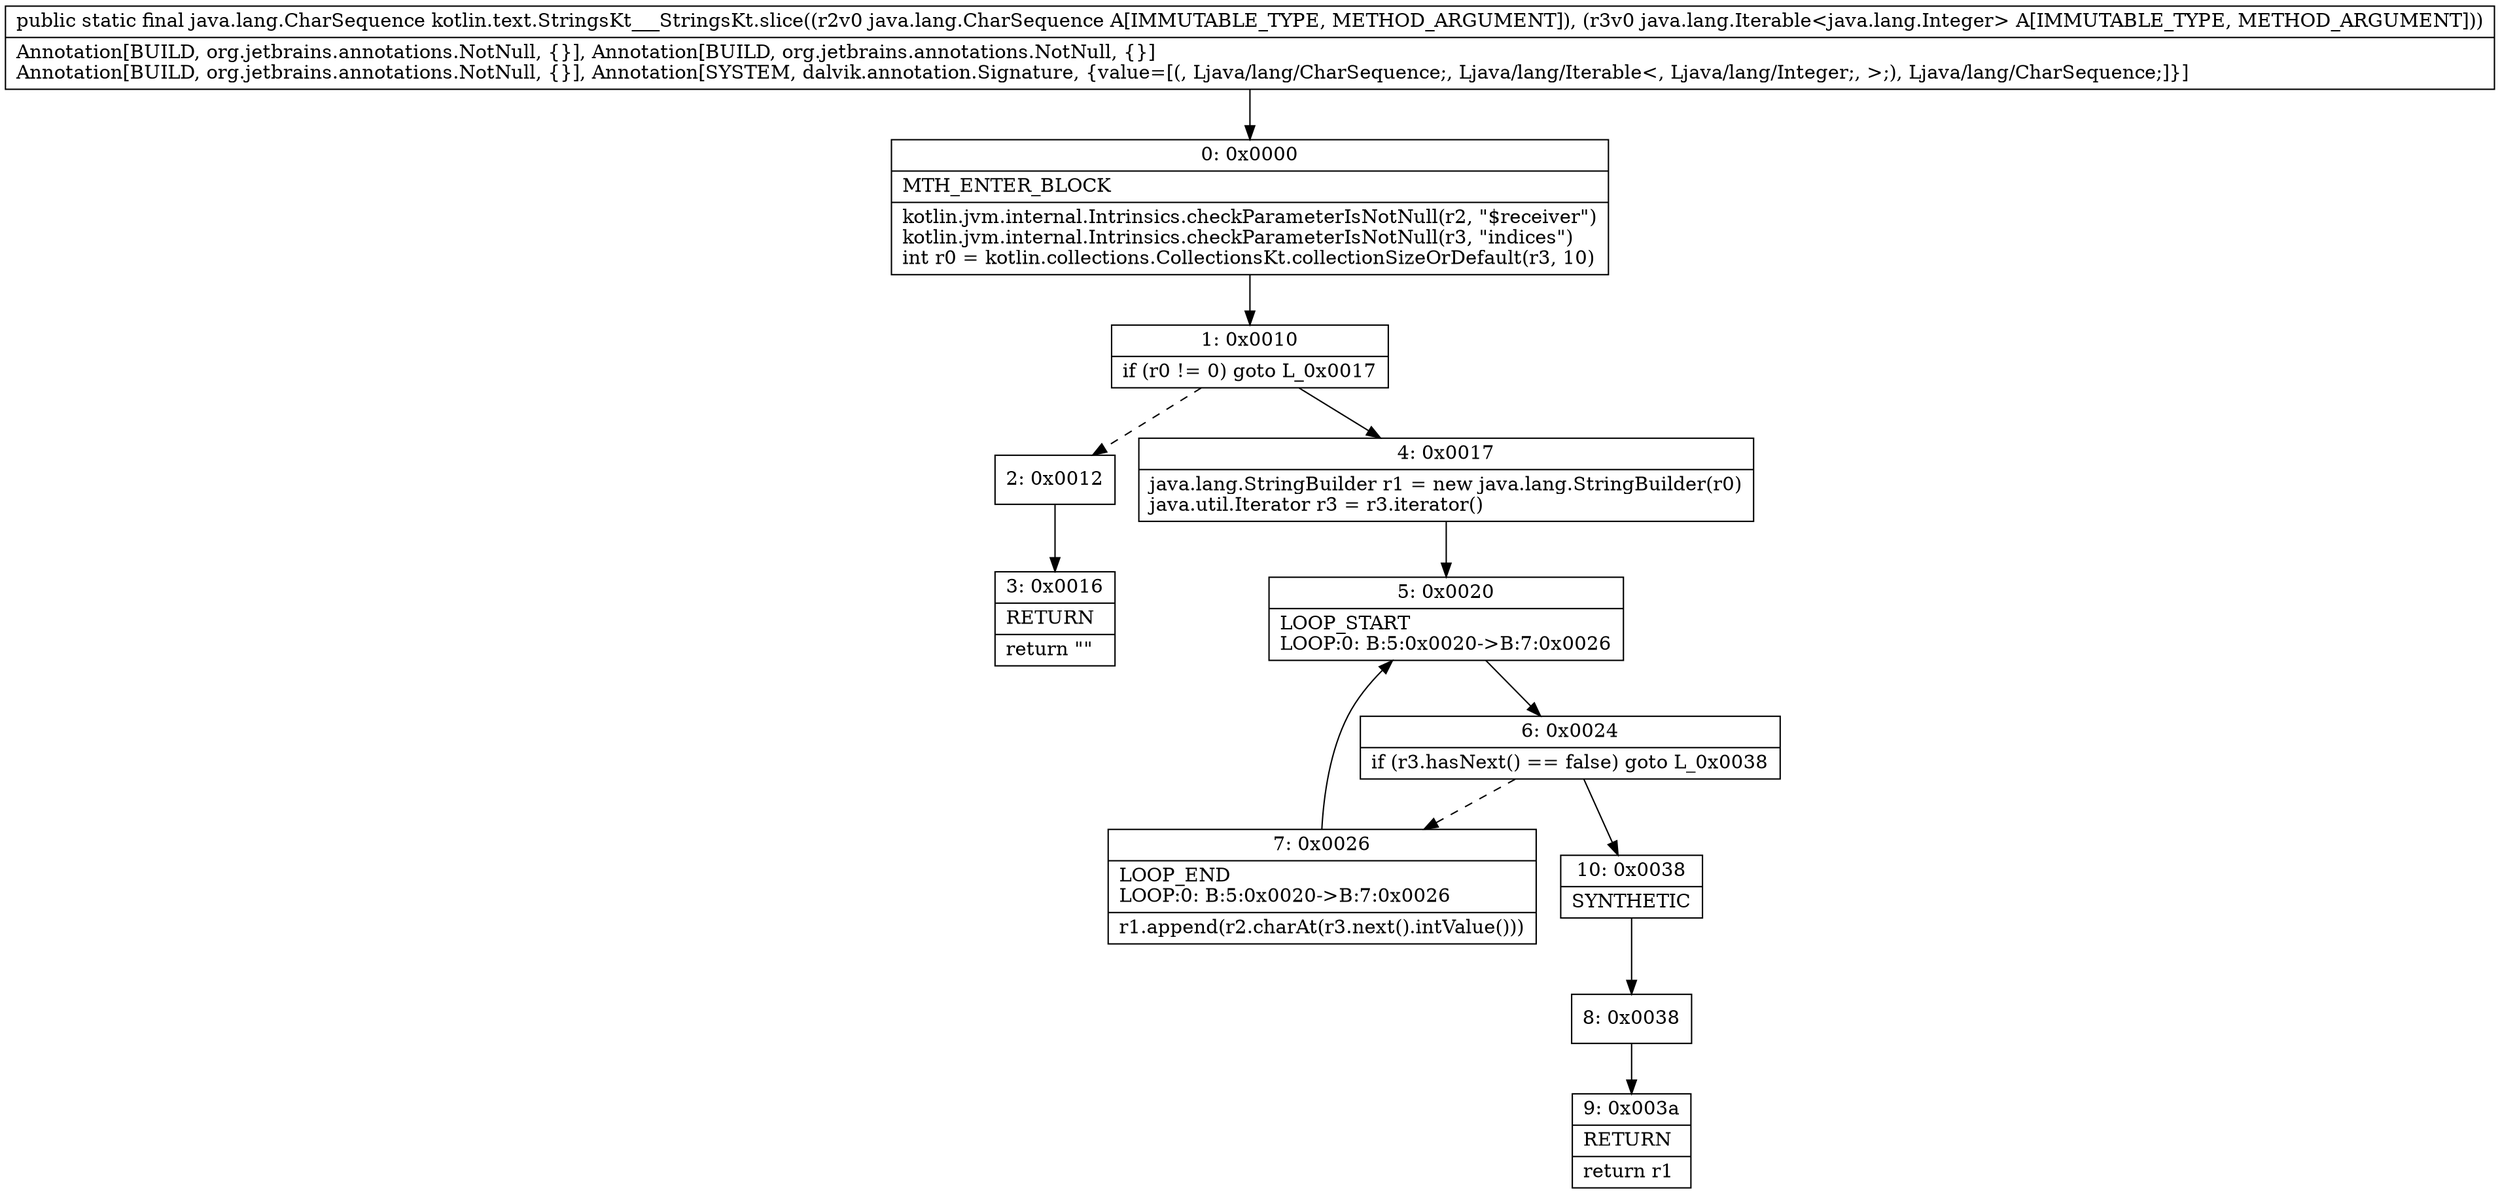 digraph "CFG forkotlin.text.StringsKt___StringsKt.slice(Ljava\/lang\/CharSequence;Ljava\/lang\/Iterable;)Ljava\/lang\/CharSequence;" {
Node_0 [shape=record,label="{0\:\ 0x0000|MTH_ENTER_BLOCK\l|kotlin.jvm.internal.Intrinsics.checkParameterIsNotNull(r2, \"$receiver\")\lkotlin.jvm.internal.Intrinsics.checkParameterIsNotNull(r3, \"indices\")\lint r0 = kotlin.collections.CollectionsKt.collectionSizeOrDefault(r3, 10)\l}"];
Node_1 [shape=record,label="{1\:\ 0x0010|if (r0 != 0) goto L_0x0017\l}"];
Node_2 [shape=record,label="{2\:\ 0x0012}"];
Node_3 [shape=record,label="{3\:\ 0x0016|RETURN\l|return \"\"\l}"];
Node_4 [shape=record,label="{4\:\ 0x0017|java.lang.StringBuilder r1 = new java.lang.StringBuilder(r0)\ljava.util.Iterator r3 = r3.iterator()\l}"];
Node_5 [shape=record,label="{5\:\ 0x0020|LOOP_START\lLOOP:0: B:5:0x0020\-\>B:7:0x0026\l}"];
Node_6 [shape=record,label="{6\:\ 0x0024|if (r3.hasNext() == false) goto L_0x0038\l}"];
Node_7 [shape=record,label="{7\:\ 0x0026|LOOP_END\lLOOP:0: B:5:0x0020\-\>B:7:0x0026\l|r1.append(r2.charAt(r3.next().intValue()))\l}"];
Node_8 [shape=record,label="{8\:\ 0x0038}"];
Node_9 [shape=record,label="{9\:\ 0x003a|RETURN\l|return r1\l}"];
Node_10 [shape=record,label="{10\:\ 0x0038|SYNTHETIC\l}"];
MethodNode[shape=record,label="{public static final java.lang.CharSequence kotlin.text.StringsKt___StringsKt.slice((r2v0 java.lang.CharSequence A[IMMUTABLE_TYPE, METHOD_ARGUMENT]), (r3v0 java.lang.Iterable\<java.lang.Integer\> A[IMMUTABLE_TYPE, METHOD_ARGUMENT]))  | Annotation[BUILD, org.jetbrains.annotations.NotNull, \{\}], Annotation[BUILD, org.jetbrains.annotations.NotNull, \{\}]\lAnnotation[BUILD, org.jetbrains.annotations.NotNull, \{\}], Annotation[SYSTEM, dalvik.annotation.Signature, \{value=[(, Ljava\/lang\/CharSequence;, Ljava\/lang\/Iterable\<, Ljava\/lang\/Integer;, \>;), Ljava\/lang\/CharSequence;]\}]\l}"];
MethodNode -> Node_0;
Node_0 -> Node_1;
Node_1 -> Node_2[style=dashed];
Node_1 -> Node_4;
Node_2 -> Node_3;
Node_4 -> Node_5;
Node_5 -> Node_6;
Node_6 -> Node_7[style=dashed];
Node_6 -> Node_10;
Node_7 -> Node_5;
Node_8 -> Node_9;
Node_10 -> Node_8;
}

